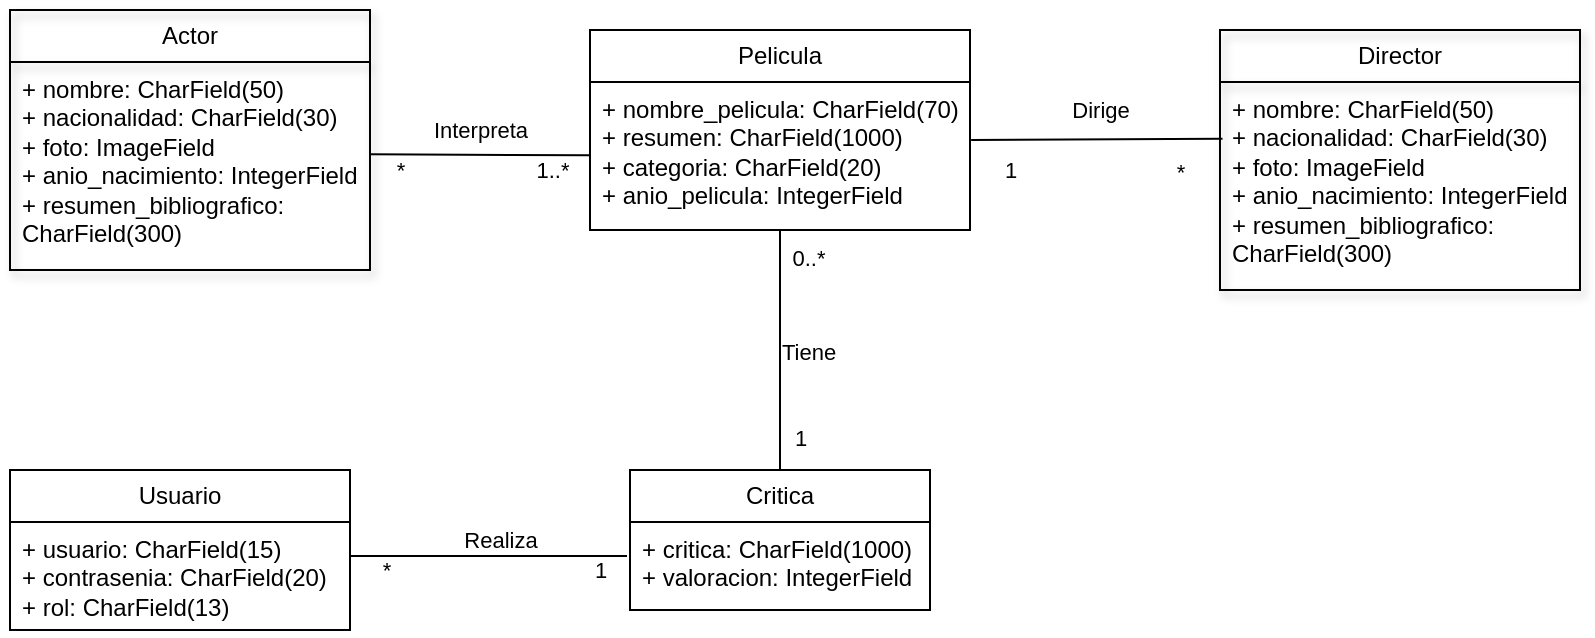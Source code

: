 <mxfile version="21.2.3" type="device">
  <diagram id="C5RBs43oDa-KdzZeNtuy" name="Page-1">
    <mxGraphModel dx="1674" dy="764" grid="1" gridSize="10" guides="1" tooltips="1" connect="1" arrows="1" fold="1" page="1" pageScale="1" pageWidth="827" pageHeight="1169" math="0" shadow="0">
      <root>
        <mxCell id="WIyWlLk6GJQsqaUBKTNV-0" />
        <mxCell id="WIyWlLk6GJQsqaUBKTNV-1" parent="WIyWlLk6GJQsqaUBKTNV-0" />
        <mxCell id="mXxJrnoCmT-L-Z8jImry-23" value="Pelicula" style="swimlane;fontStyle=0;childLayout=stackLayout;horizontal=1;startSize=26;fillColor=none;horizontalStack=0;resizeParent=1;resizeParentMax=0;resizeLast=0;collapsible=1;marginBottom=0;whiteSpace=wrap;html=1;" vertex="1" parent="WIyWlLk6GJQsqaUBKTNV-1">
          <mxGeometry x="311" y="30" width="190" height="100" as="geometry" />
        </mxCell>
        <mxCell id="mXxJrnoCmT-L-Z8jImry-24" value="+ nombre_pelicula: CharField(70)&lt;br&gt;+ resumen: CharField(1000)&lt;br&gt;+ categoria: CharField(20)&lt;br&gt;+ anio_pelicula: IntegerField" style="text;strokeColor=none;fillColor=none;align=left;verticalAlign=top;spacingLeft=4;spacingRight=4;overflow=hidden;rotatable=0;points=[[0,0.5],[1,0.5]];portConstraint=eastwest;whiteSpace=wrap;html=1;" vertex="1" parent="mXxJrnoCmT-L-Z8jImry-23">
          <mxGeometry y="26" width="190" height="74" as="geometry" />
        </mxCell>
        <mxCell id="mXxJrnoCmT-L-Z8jImry-31" value="Actor" style="swimlane;fontStyle=0;childLayout=stackLayout;horizontal=1;startSize=26;fillColor=none;horizontalStack=0;resizeParent=1;resizeParentMax=0;resizeLast=0;collapsible=1;marginBottom=0;whiteSpace=wrap;html=1;glass=0;shadow=1;" vertex="1" parent="WIyWlLk6GJQsqaUBKTNV-1">
          <mxGeometry x="21" y="20" width="180" height="130" as="geometry">
            <mxRectangle x="20" y="430" width="70" height="30" as="alternateBounds" />
          </mxGeometry>
        </mxCell>
        <mxCell id="mXxJrnoCmT-L-Z8jImry-34" value="+ nombre: CharField(50)&lt;br&gt;+ nacionalidad: CharField(30)&lt;br&gt;+ foto: ImageField&lt;br&gt;+ anio_nacimiento: IntegerField&lt;br&gt;+ resumen_bibliografico: CharField(300)" style="text;strokeColor=none;fillColor=none;align=left;verticalAlign=top;spacingLeft=4;spacingRight=4;overflow=hidden;rotatable=0;points=[[0,0.5],[1,0.5]];portConstraint=eastwest;whiteSpace=wrap;html=1;" vertex="1" parent="mXxJrnoCmT-L-Z8jImry-31">
          <mxGeometry y="26" width="180" height="104" as="geometry" />
        </mxCell>
        <mxCell id="mXxJrnoCmT-L-Z8jImry-39" value="Usuario" style="swimlane;fontStyle=0;childLayout=stackLayout;horizontal=1;startSize=26;fillColor=none;horizontalStack=0;resizeParent=1;resizeParentMax=0;resizeLast=0;collapsible=1;marginBottom=0;whiteSpace=wrap;html=1;" vertex="1" parent="WIyWlLk6GJQsqaUBKTNV-1">
          <mxGeometry x="21" y="250" width="170" height="80" as="geometry" />
        </mxCell>
        <mxCell id="mXxJrnoCmT-L-Z8jImry-40" value="+ usuario: CharField(15)&lt;br&gt;+ contrasenia: CharField(20)&lt;br&gt;+ rol: CharField(13)" style="text;strokeColor=none;fillColor=none;align=left;verticalAlign=top;spacingLeft=4;spacingRight=4;overflow=hidden;rotatable=0;points=[[0,0.5],[1,0.5]];portConstraint=eastwest;whiteSpace=wrap;html=1;" vertex="1" parent="mXxJrnoCmT-L-Z8jImry-39">
          <mxGeometry y="26" width="170" height="54" as="geometry" />
        </mxCell>
        <mxCell id="mXxJrnoCmT-L-Z8jImry-43" value="Critica" style="swimlane;fontStyle=0;childLayout=stackLayout;horizontal=1;startSize=26;fillColor=none;horizontalStack=0;resizeParent=1;resizeParentMax=0;resizeLast=0;collapsible=1;marginBottom=0;whiteSpace=wrap;html=1;" vertex="1" parent="WIyWlLk6GJQsqaUBKTNV-1">
          <mxGeometry x="331" y="250" width="150" height="70" as="geometry" />
        </mxCell>
        <mxCell id="mXxJrnoCmT-L-Z8jImry-44" value="+ critica: CharField(1000)&lt;br&gt;+ valoracion: IntegerField" style="text;strokeColor=none;fillColor=none;align=left;verticalAlign=top;spacingLeft=4;spacingRight=4;overflow=hidden;rotatable=0;points=[[0,0.5],[1,0.5]];portConstraint=eastwest;whiteSpace=wrap;html=1;" vertex="1" parent="mXxJrnoCmT-L-Z8jImry-43">
          <mxGeometry y="26" width="150" height="44" as="geometry" />
        </mxCell>
        <mxCell id="mXxJrnoCmT-L-Z8jImry-51" value="Director" style="swimlane;fontStyle=0;childLayout=stackLayout;horizontal=1;startSize=26;fillColor=none;horizontalStack=0;resizeParent=1;resizeParentMax=0;resizeLast=0;collapsible=1;marginBottom=0;whiteSpace=wrap;html=1;glass=0;shadow=1;" vertex="1" parent="WIyWlLk6GJQsqaUBKTNV-1">
          <mxGeometry x="626" y="30" width="180" height="130" as="geometry">
            <mxRectangle x="20" y="430" width="70" height="30" as="alternateBounds" />
          </mxGeometry>
        </mxCell>
        <mxCell id="mXxJrnoCmT-L-Z8jImry-52" value="+ nombre: CharField(50)&lt;br&gt;+ nacionalidad: CharField(30)&lt;br&gt;+ foto: ImageField&lt;br&gt;+ anio_nacimiento: IntegerField&lt;br&gt;+ resumen_bibliografico: CharField(300)" style="text;strokeColor=none;fillColor=none;align=left;verticalAlign=top;spacingLeft=4;spacingRight=4;overflow=hidden;rotatable=0;points=[[0,0.5],[1,0.5]];portConstraint=eastwest;whiteSpace=wrap;html=1;" vertex="1" parent="mXxJrnoCmT-L-Z8jImry-51">
          <mxGeometry y="26" width="180" height="104" as="geometry" />
        </mxCell>
        <mxCell id="mXxJrnoCmT-L-Z8jImry-53" value="Interpreta" style="endArrow=none;html=1;rounded=0;exitX=1;exitY=0.444;exitDx=0;exitDy=0;exitPerimeter=0;" edge="1" parent="WIyWlLk6GJQsqaUBKTNV-1" source="mXxJrnoCmT-L-Z8jImry-34" target="mXxJrnoCmT-L-Z8jImry-24">
          <mxGeometry x="-0.001" y="12" width="50" height="50" relative="1" as="geometry">
            <mxPoint x="226" y="130" as="sourcePoint" />
            <mxPoint x="276" y="80" as="targetPoint" />
            <mxPoint as="offset" />
          </mxGeometry>
        </mxCell>
        <mxCell id="mXxJrnoCmT-L-Z8jImry-54" value="*" style="edgeLabel;html=1;align=center;verticalAlign=middle;resizable=0;points=[];" vertex="1" connectable="0" parent="mXxJrnoCmT-L-Z8jImry-53">
          <mxGeometry x="-0.73" y="2" relative="1" as="geometry">
            <mxPoint y="10" as="offset" />
          </mxGeometry>
        </mxCell>
        <mxCell id="mXxJrnoCmT-L-Z8jImry-55" value="1..*" style="edgeLabel;html=1;align=center;verticalAlign=middle;resizable=0;points=[];" vertex="1" connectable="0" parent="mXxJrnoCmT-L-Z8jImry-53">
          <mxGeometry x="0.642" relative="1" as="geometry">
            <mxPoint y="7" as="offset" />
          </mxGeometry>
        </mxCell>
        <mxCell id="mXxJrnoCmT-L-Z8jImry-56" value="" style="endArrow=none;html=1;rounded=0;exitX=1.003;exitY=0.392;exitDx=0;exitDy=0;exitPerimeter=0;entryX=0.007;entryY=0.273;entryDx=0;entryDy=0;entryPerimeter=0;" edge="1" parent="WIyWlLk6GJQsqaUBKTNV-1" source="mXxJrnoCmT-L-Z8jImry-24" target="mXxJrnoCmT-L-Z8jImry-52">
          <mxGeometry width="50" height="50" relative="1" as="geometry">
            <mxPoint x="546" y="20" as="sourcePoint" />
            <mxPoint x="596" y="-30" as="targetPoint" />
          </mxGeometry>
        </mxCell>
        <mxCell id="mXxJrnoCmT-L-Z8jImry-57" value="Dirige" style="edgeLabel;html=1;align=center;verticalAlign=middle;resizable=0;points=[];" vertex="1" connectable="0" parent="mXxJrnoCmT-L-Z8jImry-56">
          <mxGeometry x="0.091" relative="1" as="geometry">
            <mxPoint x="-4" y="-15" as="offset" />
          </mxGeometry>
        </mxCell>
        <mxCell id="mXxJrnoCmT-L-Z8jImry-58" value="1" style="edgeLabel;html=1;align=center;verticalAlign=middle;resizable=0;points=[];" vertex="1" connectable="0" parent="mXxJrnoCmT-L-Z8jImry-56">
          <mxGeometry x="-0.7" y="-1" relative="1" as="geometry">
            <mxPoint y="14" as="offset" />
          </mxGeometry>
        </mxCell>
        <mxCell id="mXxJrnoCmT-L-Z8jImry-59" value="*" style="edgeLabel;html=1;align=center;verticalAlign=middle;resizable=0;points=[];" vertex="1" connectable="0" parent="mXxJrnoCmT-L-Z8jImry-56">
          <mxGeometry x="0.655" y="2" relative="1" as="geometry">
            <mxPoint y="18" as="offset" />
          </mxGeometry>
        </mxCell>
        <mxCell id="mXxJrnoCmT-L-Z8jImry-60" value="" style="endArrow=none;html=1;rounded=0;exitX=0.5;exitY=0;exitDx=0;exitDy=0;" edge="1" parent="WIyWlLk6GJQsqaUBKTNV-1" source="mXxJrnoCmT-L-Z8jImry-43">
          <mxGeometry width="50" height="50" relative="1" as="geometry">
            <mxPoint x="366" y="210" as="sourcePoint" />
            <mxPoint x="406" y="130" as="targetPoint" />
          </mxGeometry>
        </mxCell>
        <mxCell id="mXxJrnoCmT-L-Z8jImry-61" value="Tiene" style="edgeLabel;html=1;align=center;verticalAlign=middle;resizable=0;points=[];" vertex="1" connectable="0" parent="mXxJrnoCmT-L-Z8jImry-60">
          <mxGeometry x="0.226" relative="1" as="geometry">
            <mxPoint x="14" y="14" as="offset" />
          </mxGeometry>
        </mxCell>
        <mxCell id="mXxJrnoCmT-L-Z8jImry-62" value="0..*" style="edgeLabel;html=1;align=center;verticalAlign=middle;resizable=0;points=[];" vertex="1" connectable="0" parent="mXxJrnoCmT-L-Z8jImry-60">
          <mxGeometry x="0.779" relative="1" as="geometry">
            <mxPoint x="14" as="offset" />
          </mxGeometry>
        </mxCell>
        <mxCell id="mXxJrnoCmT-L-Z8jImry-63" value="1" style="edgeLabel;html=1;align=center;verticalAlign=middle;resizable=0;points=[];" vertex="1" connectable="0" parent="mXxJrnoCmT-L-Z8jImry-60">
          <mxGeometry x="-0.736" relative="1" as="geometry">
            <mxPoint x="10" as="offset" />
          </mxGeometry>
        </mxCell>
        <mxCell id="mXxJrnoCmT-L-Z8jImry-64" value="" style="endArrow=none;html=1;rounded=0;exitX=1.002;exitY=0.315;exitDx=0;exitDy=0;exitPerimeter=0;entryX=-0.01;entryY=0.386;entryDx=0;entryDy=0;entryPerimeter=0;" edge="1" parent="WIyWlLk6GJQsqaUBKTNV-1" source="mXxJrnoCmT-L-Z8jImry-40" target="mXxJrnoCmT-L-Z8jImry-44">
          <mxGeometry width="50" height="50" relative="1" as="geometry">
            <mxPoint x="226" y="250" as="sourcePoint" />
            <mxPoint x="276" y="200" as="targetPoint" />
          </mxGeometry>
        </mxCell>
        <mxCell id="mXxJrnoCmT-L-Z8jImry-65" value="Realiza" style="edgeLabel;html=1;align=center;verticalAlign=middle;resizable=0;points=[];" vertex="1" connectable="0" parent="mXxJrnoCmT-L-Z8jImry-64">
          <mxGeometry x="-0.215" y="-2" relative="1" as="geometry">
            <mxPoint x="20" y="-10" as="offset" />
          </mxGeometry>
        </mxCell>
        <mxCell id="mXxJrnoCmT-L-Z8jImry-66" value="*" style="edgeLabel;html=1;align=center;verticalAlign=middle;resizable=0;points=[];" vertex="1" connectable="0" parent="mXxJrnoCmT-L-Z8jImry-64">
          <mxGeometry x="-0.753" y="1" relative="1" as="geometry">
            <mxPoint y="8" as="offset" />
          </mxGeometry>
        </mxCell>
        <mxCell id="mXxJrnoCmT-L-Z8jImry-67" value="1" style="edgeLabel;html=1;align=center;verticalAlign=middle;resizable=0;points=[];" vertex="1" connectable="0" parent="mXxJrnoCmT-L-Z8jImry-64">
          <mxGeometry x="0.86" y="-2" relative="1" as="geometry">
            <mxPoint x="-4" y="5" as="offset" />
          </mxGeometry>
        </mxCell>
      </root>
    </mxGraphModel>
  </diagram>
</mxfile>
